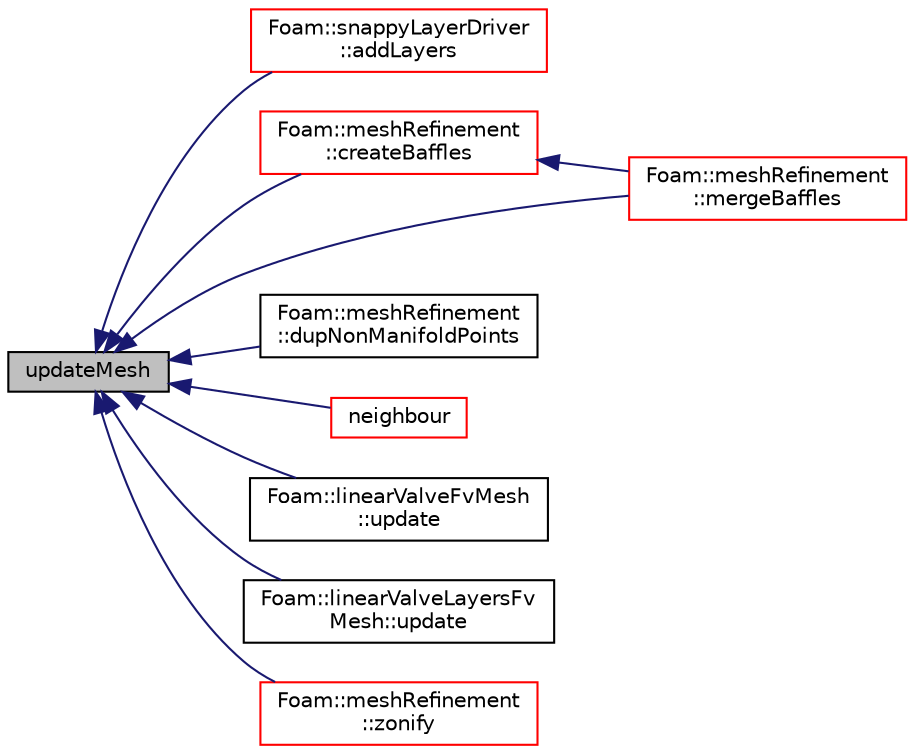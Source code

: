 digraph "updateMesh"
{
  bgcolor="transparent";
  edge [fontname="Helvetica",fontsize="10",labelfontname="Helvetica",labelfontsize="10"];
  node [fontname="Helvetica",fontsize="10",shape=record];
  rankdir="LR";
  Node37078 [label="updateMesh",height=0.2,width=0.4,color="black", fillcolor="grey75", style="filled", fontcolor="black"];
  Node37078 -> Node37079 [dir="back",color="midnightblue",fontsize="10",style="solid",fontname="Helvetica"];
  Node37079 [label="Foam::snappyLayerDriver\l::addLayers",height=0.2,width=0.4,color="red",URL="$a25909.html#a2654851d1ffedc26e8ff1424f7097ba6",tooltip="Add cell layers. "];
  Node37078 -> Node37082 [dir="back",color="midnightblue",fontsize="10",style="solid",fontname="Helvetica"];
  Node37082 [label="Foam::meshRefinement\l::createBaffles",height=0.2,width=0.4,color="red",URL="$a25857.html#adf59ba1ba1060862e3274059692eea57",tooltip="Create baffle for every internal face where ownPatch != -1. "];
  Node37082 -> Node37086 [dir="back",color="midnightblue",fontsize="10",style="solid",fontname="Helvetica"];
  Node37086 [label="Foam::meshRefinement\l::mergeBaffles",height=0.2,width=0.4,color="red",URL="$a25857.html#aa959f1ef1377d3a4eaac5ff099280e50",tooltip="Merge baffles. Gets pairs of faces. "];
  Node37078 -> Node37088 [dir="back",color="midnightblue",fontsize="10",style="solid",fontname="Helvetica"];
  Node37088 [label="Foam::meshRefinement\l::dupNonManifoldPoints",height=0.2,width=0.4,color="black",URL="$a25857.html#a9dbc8bd1d38070053486014e911d03a1",tooltip="Find boundary points that connect to more than one cell. "];
  Node37078 -> Node37086 [dir="back",color="midnightblue",fontsize="10",style="solid",fontname="Helvetica"];
  Node37078 -> Node37089 [dir="back",color="midnightblue",fontsize="10",style="solid",fontname="Helvetica"];
  Node37089 [label="neighbour",height=0.2,width=0.4,color="red",URL="$a23593.html#aab1a7f2af09b33005a527e107c7b3fad",tooltip="Internal face neighbour. "];
  Node37078 -> Node37159 [dir="back",color="midnightblue",fontsize="10",style="solid",fontname="Helvetica"];
  Node37159 [label="Foam::linearValveFvMesh\l::update",height=0.2,width=0.4,color="black",URL="$a31809.html#ac5c54df7ed3b930268c8d7752c101725",tooltip="Update the mesh for both mesh motion and topology change. "];
  Node37078 -> Node37160 [dir="back",color="midnightblue",fontsize="10",style="solid",fontname="Helvetica"];
  Node37160 [label="Foam::linearValveLayersFv\lMesh::update",height=0.2,width=0.4,color="black",URL="$a31813.html#ac5c54df7ed3b930268c8d7752c101725",tooltip="Update the mesh for both mesh motion and topology change. "];
  Node37078 -> Node37155 [dir="back",color="midnightblue",fontsize="10",style="solid",fontname="Helvetica"];
  Node37155 [label="Foam::meshRefinement\l::zonify",height=0.2,width=0.4,color="red",URL="$a25857.html#a90cf965dfe02eb20f11a4a8c6035747f",tooltip="Put faces/cells into zones according to surface specification. "];
}
